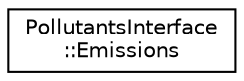 digraph "Graphical Class Hierarchy"
{
  edge [fontname="Helvetica",fontsize="10",labelfontname="Helvetica",labelfontsize="10"];
  node [fontname="Helvetica",fontsize="10",shape=record];
  rankdir="LR";
  Node0 [label="PollutantsInterface\l::Emissions",height=0.2,width=0.4,color="black", fillcolor="white", style="filled",URL="$d7/d4b/struct_pollutants_interface_1_1_emissions.html",tooltip="Storage for collected values of all emission types. "];
}
